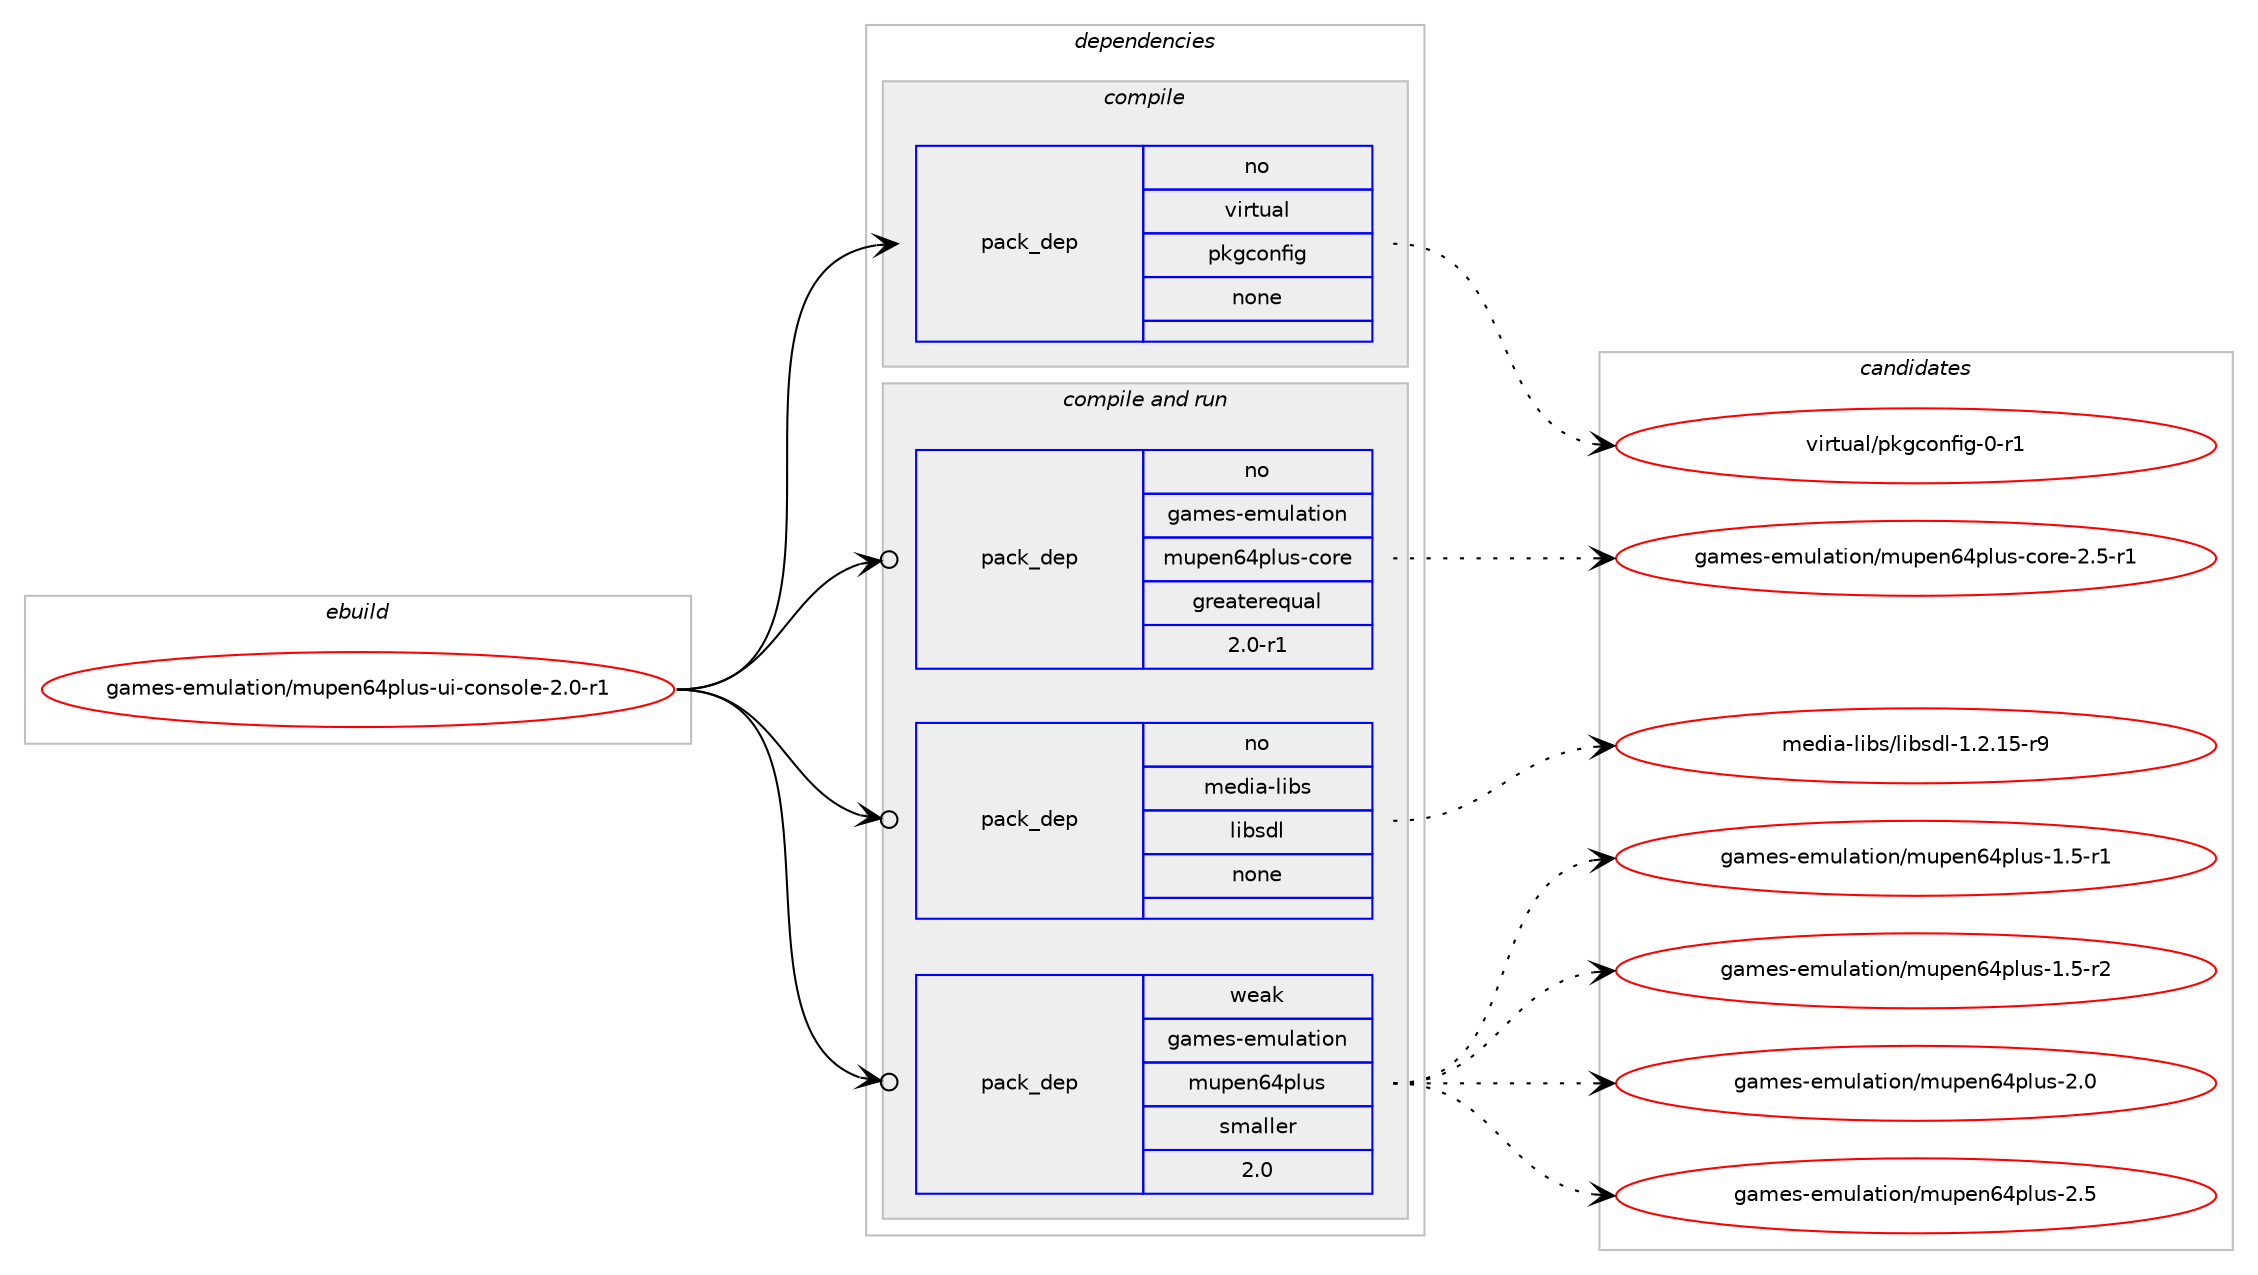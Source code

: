 digraph prolog {

# *************
# Graph options
# *************

newrank=true;
concentrate=true;
compound=true;
graph [rankdir=LR,fontname=Helvetica,fontsize=10,ranksep=1.5];#, ranksep=2.5, nodesep=0.2];
edge  [arrowhead=vee];
node  [fontname=Helvetica,fontsize=10];

# **********
# The ebuild
# **********

subgraph cluster_leftcol {
color=gray;
rank=same;
label=<<i>ebuild</i>>;
id [label="games-emulation/mupen64plus-ui-console-2.0-r1", color=red, width=4, href="../games-emulation/mupen64plus-ui-console-2.0-r1.svg"];
}

# ****************
# The dependencies
# ****************

subgraph cluster_midcol {
color=gray;
label=<<i>dependencies</i>>;
subgraph cluster_compile {
fillcolor="#eeeeee";
style=filled;
label=<<i>compile</i>>;
subgraph pack212338 {
dependency296845 [label=<<TABLE BORDER="0" CELLBORDER="1" CELLSPACING="0" CELLPADDING="4" WIDTH="220"><TR><TD ROWSPAN="6" CELLPADDING="30">pack_dep</TD></TR><TR><TD WIDTH="110">no</TD></TR><TR><TD>virtual</TD></TR><TR><TD>pkgconfig</TD></TR><TR><TD>none</TD></TR><TR><TD></TD></TR></TABLE>>, shape=none, color=blue];
}
id:e -> dependency296845:w [weight=20,style="solid",arrowhead="vee"];
}
subgraph cluster_compileandrun {
fillcolor="#eeeeee";
style=filled;
label=<<i>compile and run</i>>;
subgraph pack212339 {
dependency296846 [label=<<TABLE BORDER="0" CELLBORDER="1" CELLSPACING="0" CELLPADDING="4" WIDTH="220"><TR><TD ROWSPAN="6" CELLPADDING="30">pack_dep</TD></TR><TR><TD WIDTH="110">no</TD></TR><TR><TD>games-emulation</TD></TR><TR><TD>mupen64plus-core</TD></TR><TR><TD>greaterequal</TD></TR><TR><TD>2.0-r1</TD></TR></TABLE>>, shape=none, color=blue];
}
id:e -> dependency296846:w [weight=20,style="solid",arrowhead="odotvee"];
subgraph pack212340 {
dependency296847 [label=<<TABLE BORDER="0" CELLBORDER="1" CELLSPACING="0" CELLPADDING="4" WIDTH="220"><TR><TD ROWSPAN="6" CELLPADDING="30">pack_dep</TD></TR><TR><TD WIDTH="110">no</TD></TR><TR><TD>media-libs</TD></TR><TR><TD>libsdl</TD></TR><TR><TD>none</TD></TR><TR><TD></TD></TR></TABLE>>, shape=none, color=blue];
}
id:e -> dependency296847:w [weight=20,style="solid",arrowhead="odotvee"];
subgraph pack212341 {
dependency296848 [label=<<TABLE BORDER="0" CELLBORDER="1" CELLSPACING="0" CELLPADDING="4" WIDTH="220"><TR><TD ROWSPAN="6" CELLPADDING="30">pack_dep</TD></TR><TR><TD WIDTH="110">weak</TD></TR><TR><TD>games-emulation</TD></TR><TR><TD>mupen64plus</TD></TR><TR><TD>smaller</TD></TR><TR><TD>2.0</TD></TR></TABLE>>, shape=none, color=blue];
}
id:e -> dependency296848:w [weight=20,style="solid",arrowhead="odotvee"];
}
subgraph cluster_run {
fillcolor="#eeeeee";
style=filled;
label=<<i>run</i>>;
}
}

# **************
# The candidates
# **************

subgraph cluster_choices {
rank=same;
color=gray;
label=<<i>candidates</i>>;

subgraph choice212338 {
color=black;
nodesep=1;
choice11810511411611797108471121071039911111010210510345484511449 [label="virtual/pkgconfig-0-r1", color=red, width=4,href="../virtual/pkgconfig-0-r1.svg"];
dependency296845:e -> choice11810511411611797108471121071039911111010210510345484511449:w [style=dotted,weight="100"];
}
subgraph choice212339 {
color=black;
nodesep=1;
choice1039710910111545101109117108971161051111104710911711210111054521121081171154599111114101455046534511449 [label="games-emulation/mupen64plus-core-2.5-r1", color=red, width=4,href="../games-emulation/mupen64plus-core-2.5-r1.svg"];
dependency296846:e -> choice1039710910111545101109117108971161051111104710911711210111054521121081171154599111114101455046534511449:w [style=dotted,weight="100"];
}
subgraph choice212340 {
color=black;
nodesep=1;
choice1091011001059745108105981154710810598115100108454946504649534511457 [label="media-libs/libsdl-1.2.15-r9", color=red, width=4,href="../media-libs/libsdl-1.2.15-r9.svg"];
dependency296847:e -> choice1091011001059745108105981154710810598115100108454946504649534511457:w [style=dotted,weight="100"];
}
subgraph choice212341 {
color=black;
nodesep=1;
choice103971091011154510110911710897116105111110471091171121011105452112108117115454946534511449 [label="games-emulation/mupen64plus-1.5-r1", color=red, width=4,href="../games-emulation/mupen64plus-1.5-r1.svg"];
choice103971091011154510110911710897116105111110471091171121011105452112108117115454946534511450 [label="games-emulation/mupen64plus-1.5-r2", color=red, width=4,href="../games-emulation/mupen64plus-1.5-r2.svg"];
choice10397109101115451011091171089711610511111047109117112101110545211210811711545504648 [label="games-emulation/mupen64plus-2.0", color=red, width=4,href="../games-emulation/mupen64plus-2.0.svg"];
choice10397109101115451011091171089711610511111047109117112101110545211210811711545504653 [label="games-emulation/mupen64plus-2.5", color=red, width=4,href="../games-emulation/mupen64plus-2.5.svg"];
dependency296848:e -> choice103971091011154510110911710897116105111110471091171121011105452112108117115454946534511449:w [style=dotted,weight="100"];
dependency296848:e -> choice103971091011154510110911710897116105111110471091171121011105452112108117115454946534511450:w [style=dotted,weight="100"];
dependency296848:e -> choice10397109101115451011091171089711610511111047109117112101110545211210811711545504648:w [style=dotted,weight="100"];
dependency296848:e -> choice10397109101115451011091171089711610511111047109117112101110545211210811711545504653:w [style=dotted,weight="100"];
}
}

}
